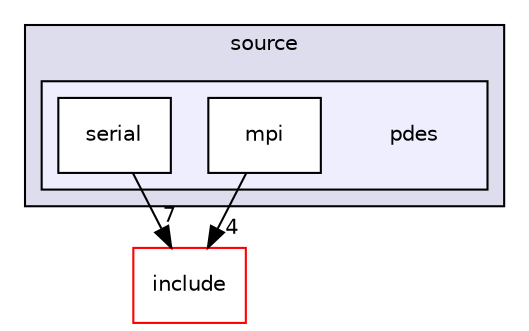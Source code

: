 digraph "source/pdes" {
  bgcolor=transparent;
  compound=true
  node [ fontsize="10", fontname="Helvetica"];
  edge [ labelfontsize="10", labelfontname="Helvetica"];
  subgraph clusterdir_b2f33c71d4aa5e7af42a1ca61ff5af1b {
    graph [ bgcolor="#ddddee", pencolor="black", label="source" fontname="Helvetica", fontsize="10", URL="dir_b2f33c71d4aa5e7af42a1ca61ff5af1b.html"]
  subgraph clusterdir_863924b7d266e6f7561da03323982265 {
    graph [ bgcolor="#eeeeff", pencolor="black", label="" URL="dir_863924b7d266e6f7561da03323982265.html"];
    dir_863924b7d266e6f7561da03323982265 [shape=plaintext label="pdes"];
    dir_d30ee247edb6922479131ed25252b151 [shape=box label="mpi" color="black" fillcolor="white" style="filled" URL="dir_d30ee247edb6922479131ed25252b151.html"];
    dir_50f223c273824013943d646bc691d39f [shape=box label="serial" color="black" fillcolor="white" style="filled" URL="dir_50f223c273824013943d646bc691d39f.html"];
  }
  }
  dir_d44c64559bbebec7f509842c48db8b23 [shape=box label="include" color="red" URL="dir_d44c64559bbebec7f509842c48db8b23.html"];
  dir_50f223c273824013943d646bc691d39f->dir_d44c64559bbebec7f509842c48db8b23 [headlabel="7", labeldistance=1.5 headhref="dir_000012_000002.html"];
  dir_d30ee247edb6922479131ed25252b151->dir_d44c64559bbebec7f509842c48db8b23 [headlabel="4", labeldistance=1.5 headhref="dir_000011_000002.html"];
}
